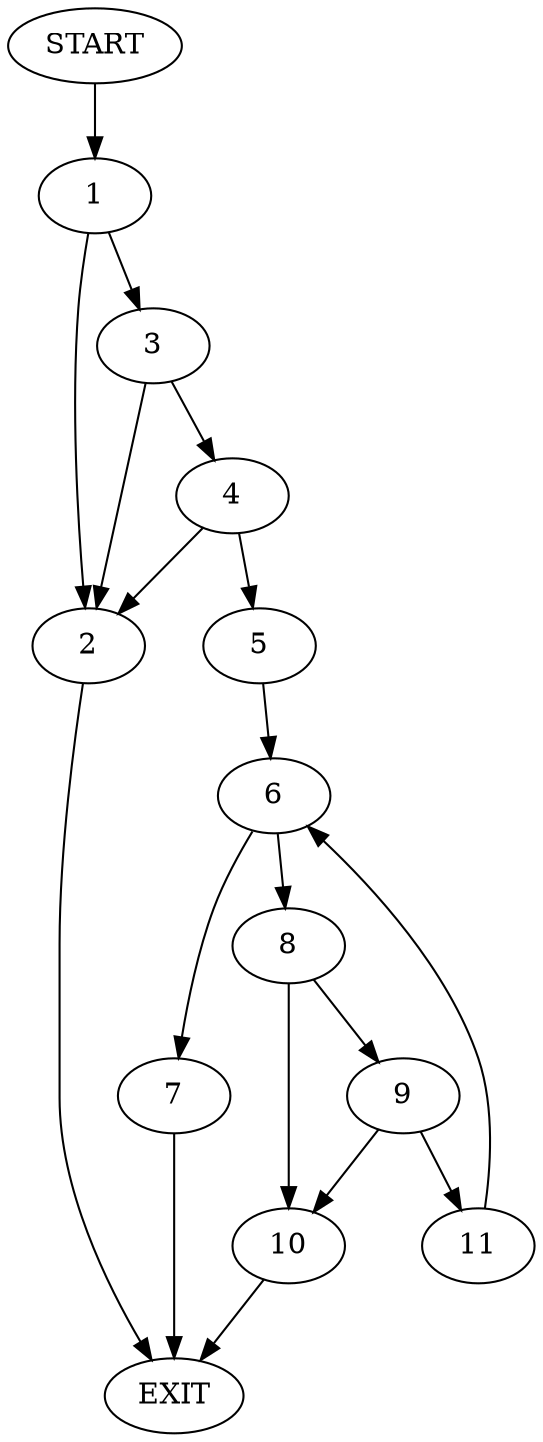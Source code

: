 digraph {
0 [label="START"]
12 [label="EXIT"]
0 -> 1
1 -> 2
1 -> 3
2 -> 12
3 -> 2
3 -> 4
4 -> 2
4 -> 5
5 -> 6
6 -> 7
6 -> 8
7 -> 12
8 -> 9
8 -> 10
9 -> 11
9 -> 10
10 -> 12
11 -> 6
}
